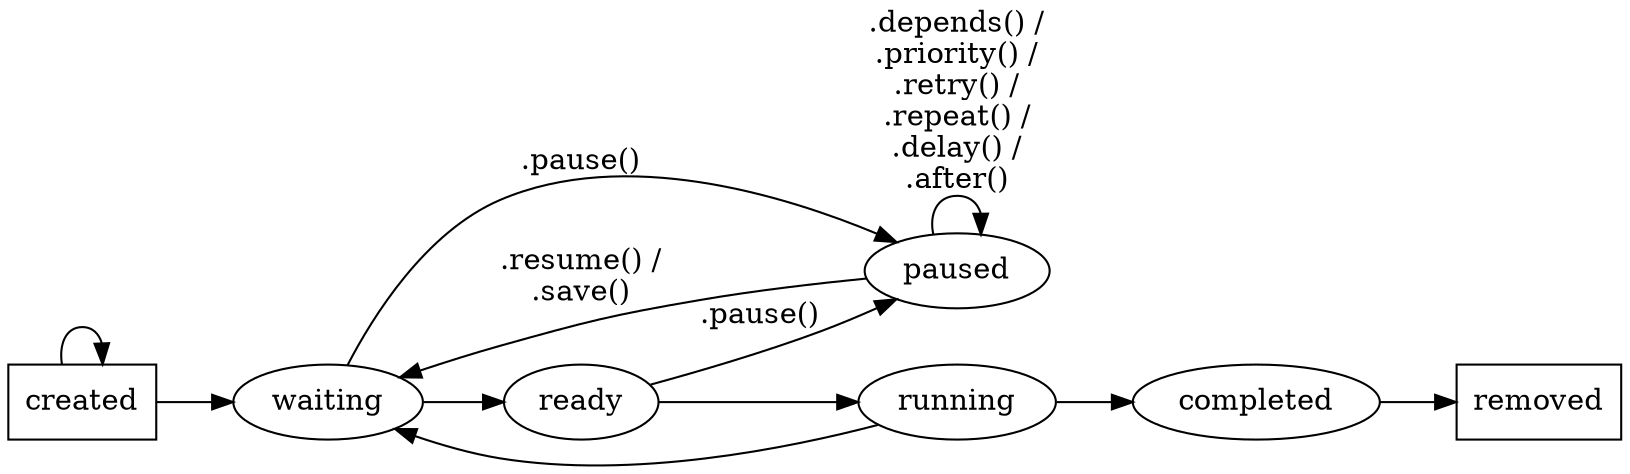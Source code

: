 digraph jobStatus {

  graph [splines="spline" mclimit=1.0 ratio=auto rankdir=LR]

  created [shape=box];
  waiting;
  paused;
  ready;
  running;
  completed;
  removed [shape=box];
  created -> waiting [weight=100.0];
  waiting -> ready [weight=100.0];
  ready -> running [weight=100.0];
  running -> completed [weight=100.0];
  running -> waiting [];
  completed -> removed [weight=100.0];
  ready -> paused [label=".pause()"];
  waiting -> paused [label=".pause()"];
  paused -> waiting [label=".resume() /\n.save()"];
  created -> created [];
  paused -> paused [label=".depends() /\n.priority() /\n.retry() /\n.repeat() /\n.delay() /\n.after()"];
}